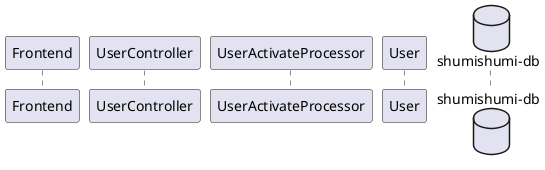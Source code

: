 @startuml activate
participant "Frontend" as fe
participant "UserController" as uc

participant "UserActivateProcessor" as proc

participant "User" as um

database "shumishumi-db" as db

@enduml
